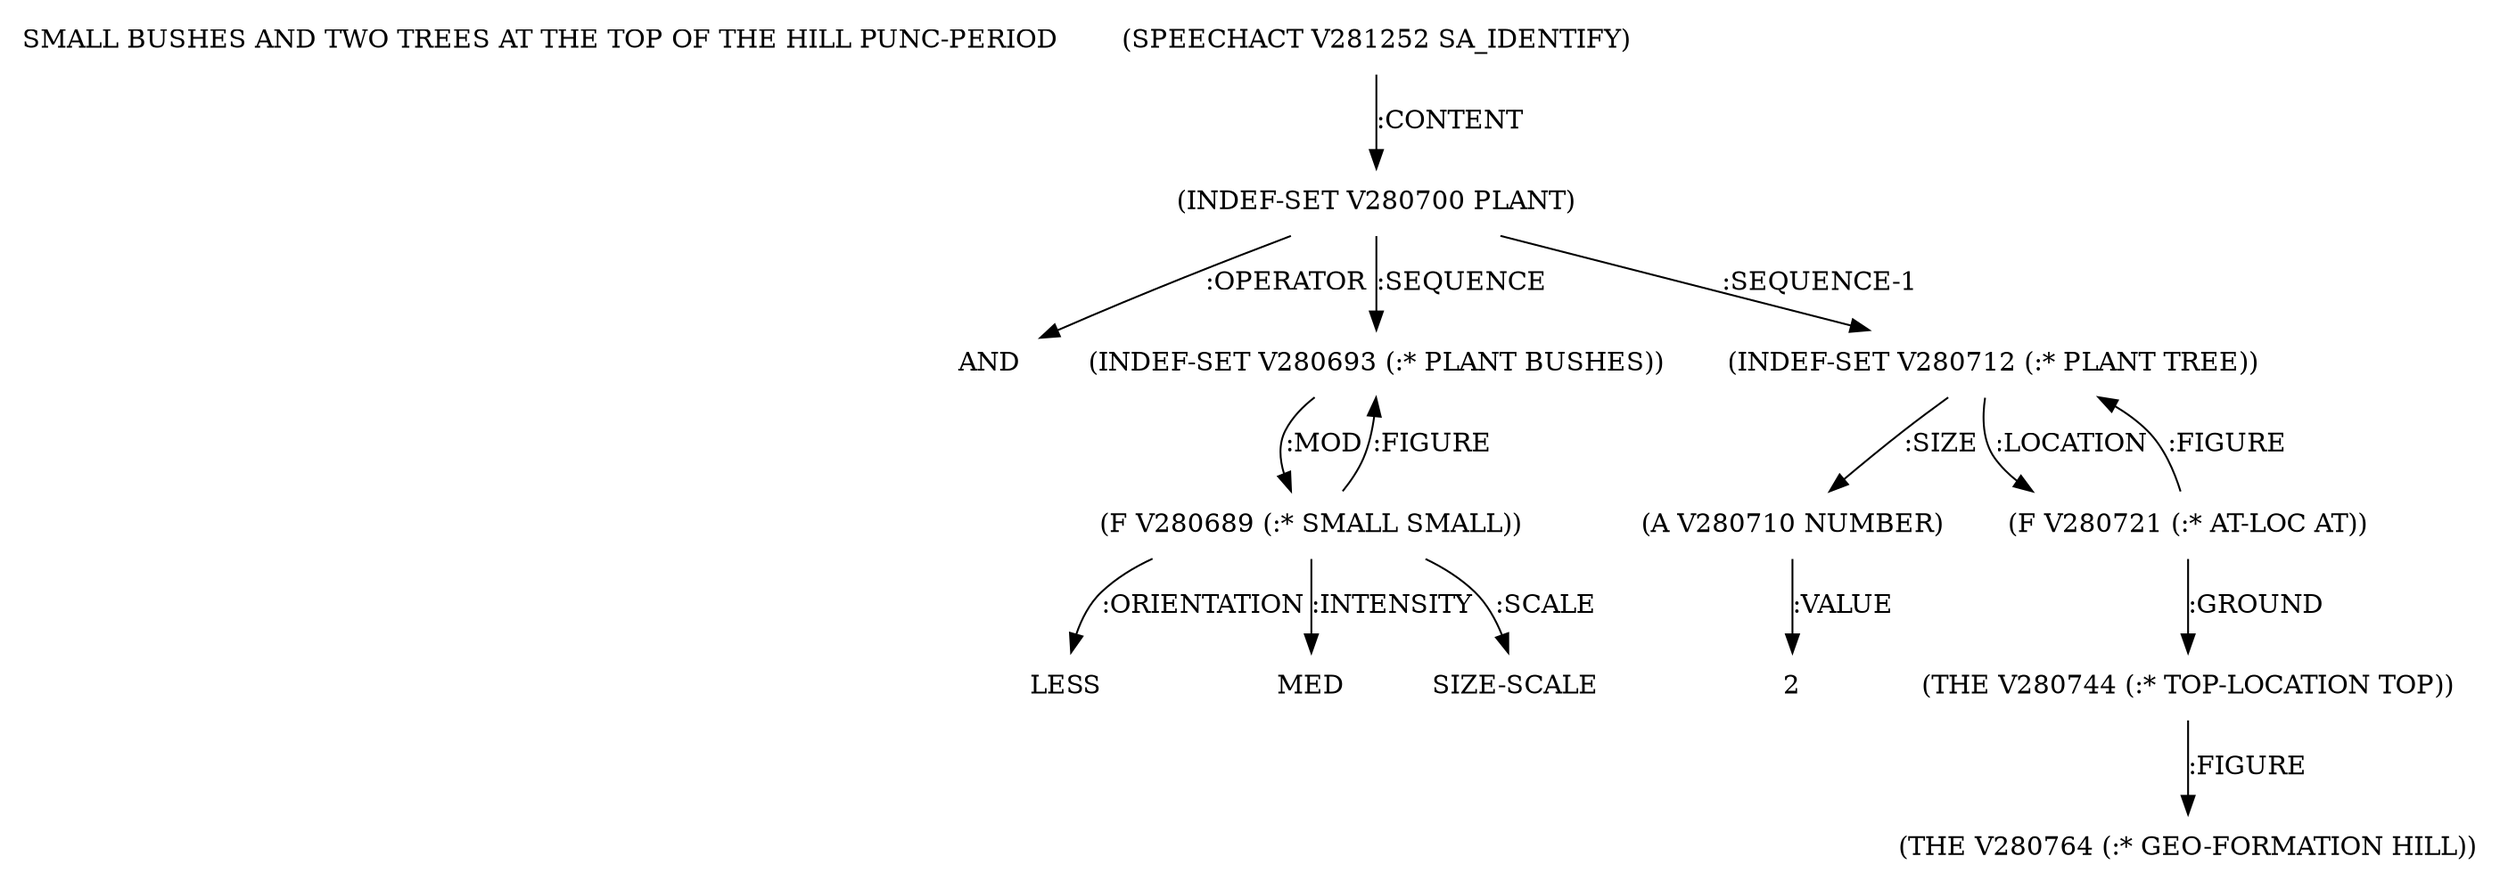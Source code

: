 digraph Terms {
  node [shape=none]
  "SMALL BUSHES AND TWO TREES AT THE TOP OF THE HILL PUNC-PERIOD"
  "V281252" [label="(SPEECHACT V281252 SA_IDENTIFY)"]
  "V281252" -> "V280700" [label=":CONTENT"]
  "V280700" [label="(INDEF-SET V280700 PLANT)"]
  "V280700" -> "NT281822" [label=":OPERATOR"]
  "NT281822" [label="AND"]
  "V280700" -> "V280693" [label=":SEQUENCE"]
  "V280700" -> "V280712" [label=":SEQUENCE-1"]
  "V280693" [label="(INDEF-SET V280693 (:* PLANT BUSHES))"]
  "V280693" -> "V280689" [label=":MOD"]
  "V280689" [label="(F V280689 (:* SMALL SMALL))"]
  "V280689" -> "NT281823" [label=":ORIENTATION"]
  "NT281823" [label="LESS"]
  "V280689" -> "NT281824" [label=":INTENSITY"]
  "NT281824" [label="MED"]
  "V280689" -> "V280693" [label=":FIGURE"]
  "V280689" -> "NT281825" [label=":SCALE"]
  "NT281825" [label="SIZE-SCALE"]
  "V280712" [label="(INDEF-SET V280712 (:* PLANT TREE))"]
  "V280712" -> "V280710" [label=":SIZE"]
  "V280712" -> "V280721" [label=":LOCATION"]
  "V280710" [label="(A V280710 NUMBER)"]
  "V280710" -> "NT281826" [label=":VALUE"]
  "NT281826" [label="2"]
  "V280721" [label="(F V280721 (:* AT-LOC AT))"]
  "V280721" -> "V280744" [label=":GROUND"]
  "V280721" -> "V280712" [label=":FIGURE"]
  "V280744" [label="(THE V280744 (:* TOP-LOCATION TOP))"]
  "V280744" -> "V280764" [label=":FIGURE"]
  "V280764" [label="(THE V280764 (:* GEO-FORMATION HILL))"]
}
